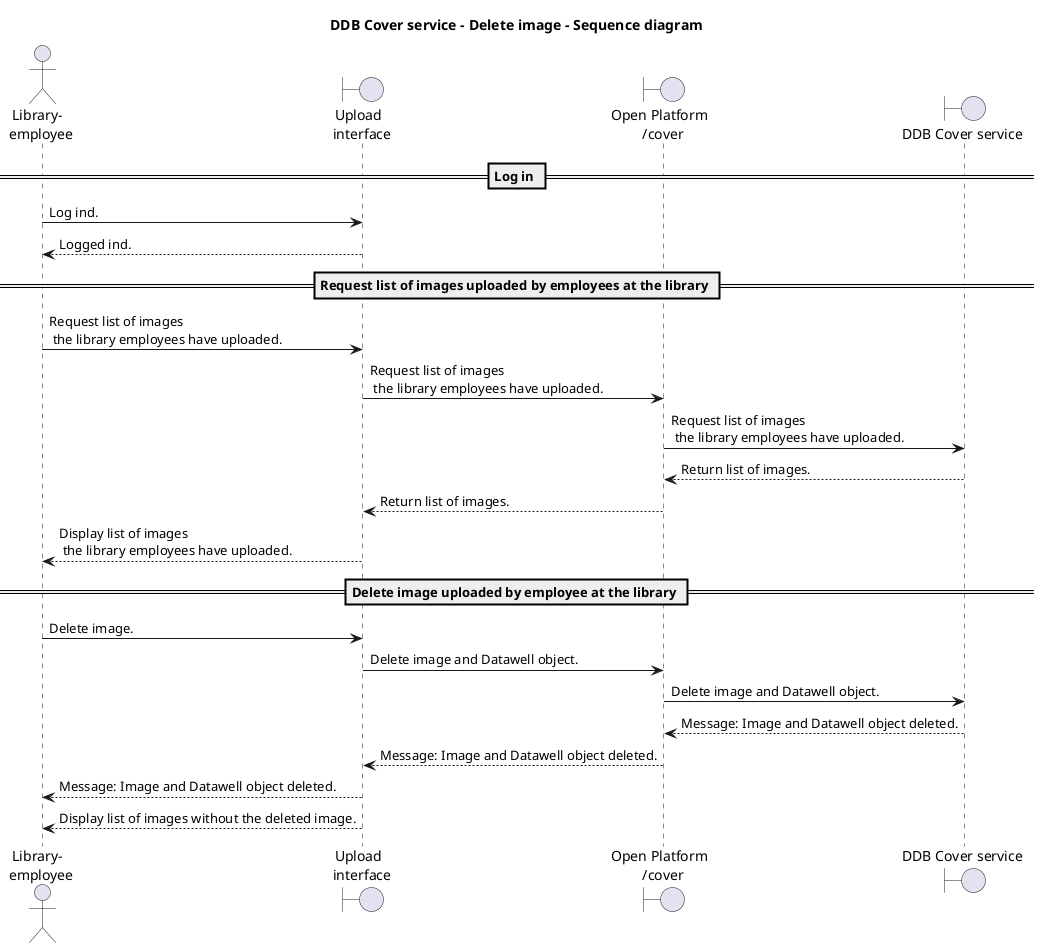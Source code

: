 @startuml

title "DDB Cover service - Delete image - Sequence diagram"

actor "Library- \n employee" as employee
boundary "Upload \n interface" as upload
boundary "Open Platform \n /cover" as OPcover
boundary "DDB Cover service" as cover

== Log in ==

employee->upload: Log ind.
employee<--upload: Logged ind.

== Request list of images uploaded by employees at the library ==
    employee->upload: Request list of images \n the library employees have uploaded.
        upload->OPcover:  Request list of images \n the library employees have uploaded.
            OPcover->cover:  Request list of images \n the library employees have uploaded.
            OPcover<--cover:  Return list of images.
        upload<--OPcover:  Return list of images.
    upload-->employee: Display list of images \n the library employees have uploaded.

== Delete image uploaded by employee at the library ==            

    employee->upload: Delete image.
        upload->OPcover: Delete image and Datawell object.
            OPcover->cover: Delete image and Datawell object.
            OPcover<--cover: Message: Image and Datawell object deleted.
        upload<--OPcover: Message: Image and Datawell object deleted.
    employee<--upload: Message: Image and Datawell object deleted.
    employee<--upload: Display list of images without the deleted image.

@enduml
